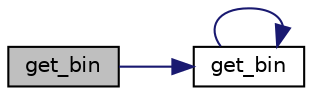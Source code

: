 digraph "get_bin"
{
 // LATEX_PDF_SIZE
  edge [fontname="Helvetica",fontsize="10",labelfontname="Helvetica",labelfontsize="10"];
  node [fontname="Helvetica",fontsize="10",shape=record];
  rankdir="LR";
  Node1 [label="get_bin",height=0.2,width=0.4,color="black", fillcolor="grey75", style="filled", fontcolor="black",tooltip=" "];
  Node1 -> Node2 [color="midnightblue",fontsize="10",style="solid"];
  Node2 [label="get_bin",height=0.2,width=0.4,color="black", fillcolor="white", style="filled",URL="$_huffman_tree_8c.html#ab58c75a51eb140982e2574ff162e4611",tooltip=" "];
  Node2 -> Node2 [color="midnightblue",fontsize="10",style="solid"];
}
